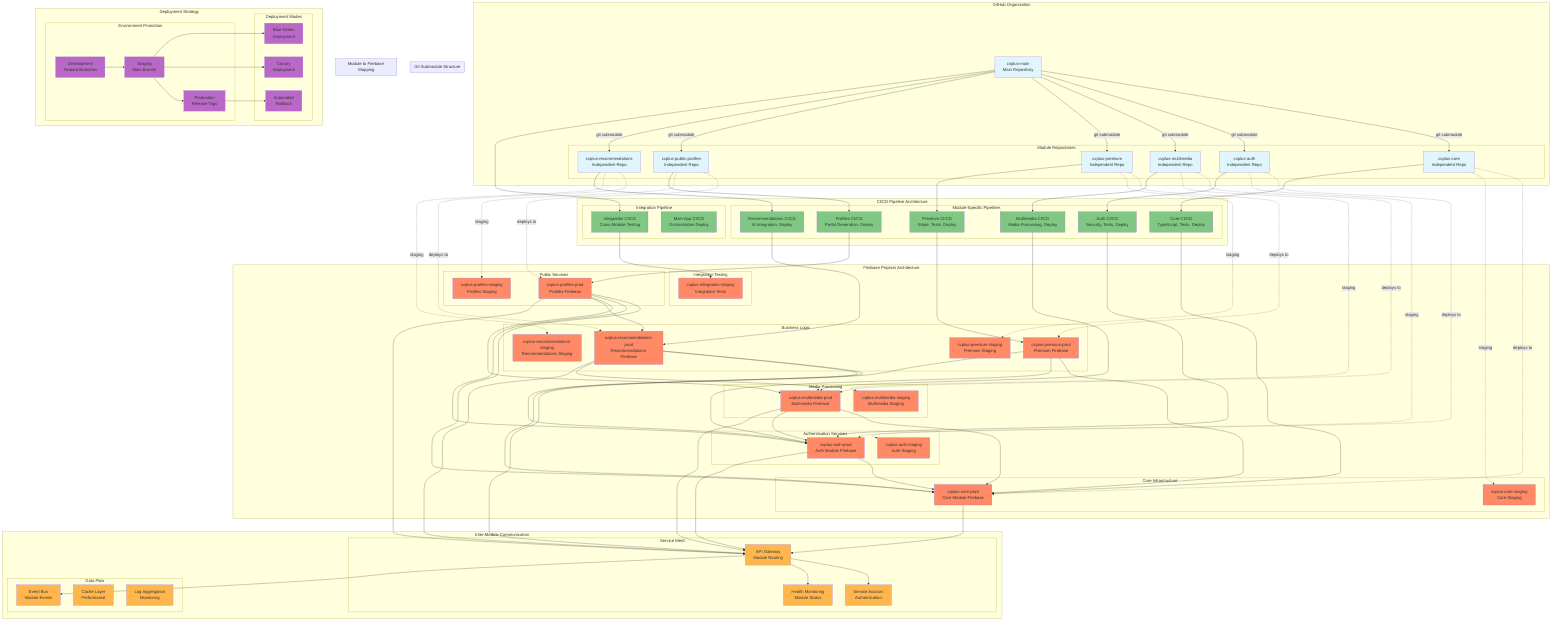 graph TB
    %% CVPlus Git Submodules & Individual Firebase Deployments Architecture
    %% Date: 2025-08-27
    %% Author: Gil Klainert

    subgraph "GitHub Organization"
        MAIN[cvplus-main<br/>Main Repository]
        
        subgraph "Module Repositories"
            CORE_REPO[cvplus-core<br/>Independent Repo]
            AUTH_REPO[cvplus-auth<br/>Independent Repo]  
            MULTI_REPO[cvplus-multimedia<br/>Independent Repo]
            PREM_REPO[cvplus-premium<br/>Independent Repo]
            PROF_REPO[cvplus-public-profiles<br/>Independent Repo]
            REC_REPO[cvplus-recommendations<br/>Independent Repo]
        end
    end

    subgraph "Git Submodule Structure"
        MAIN --> |git submodule| CORE_REPO
        MAIN --> |git submodule| AUTH_REPO
        MAIN --> |git submodule| MULTI_REPO
        MAIN --> |git submodule| PREM_REPO
        MAIN --> |git submodule| PROF_REPO
        MAIN --> |git submodule| REC_REPO
    end

    subgraph "Firebase Projects Architecture"
        subgraph "Core Infrastructure"
            CORE_FB[cvplus-core-prod<br/>Core Module Firebase]
            CORE_STAGE[cvplus-core-staging<br/>Core Staging]
        end
        
        subgraph "Authentication Services"
            AUTH_FB[cvplus-auth-prod<br/>Auth Module Firebase]
            AUTH_STAGE[cvplus-auth-staging<br/>Auth Staging]
        end
        
        subgraph "Media Processing"
            MULTI_FB[cvplus-multimedia-prod<br/>Multimedia Firebase]
            MULTI_STAGE[cvplus-multimedia-staging<br/>Multimedia Staging]
        end
        
        subgraph "Business Logic"
            PREM_FB[cvplus-premium-prod<br/>Premium Firebase]
            PREM_STAGE[cvplus-premium-staging<br/>Premium Staging]
            
            REC_FB[cvplus-recommendations-prod<br/>Recommendations Firebase]
            REC_STAGE[cvplus-recommendations-staging<br/>Recommendations Staging]
        end
        
        subgraph "Public Services"
            PROF_FB[cvplus-profiles-prod<br/>Profiles Firebase]
            PROF_STAGE[cvplus-profiles-staging<br/>Profiles Staging]
        end
        
        subgraph "Integration Testing"
            INT_FB[cvplus-integration-staging<br/>Integration Tests]
        end
    end

    subgraph "Module to Firebase Mapping"
        CORE_REPO -.->|deploys to| CORE_FB
        CORE_REPO -.->|staging| CORE_STAGE
        
        AUTH_REPO -.->|deploys to| AUTH_FB
        AUTH_REPO -.->|staging| AUTH_STAGE
        
        MULTI_REPO -.->|deploys to| MULTI_FB
        MULTI_REPO -.->|staging| MULTI_STAGE
        
        PREM_REPO -.->|deploys to| PREM_FB
        PREM_REPO -.->|staging| PREM_STAGE
        
        PROF_REPO -.->|deploys to| PROF_FB
        PROF_REPO -.->|staging| PROF_STAGE
        
        REC_REPO -.->|deploys to| REC_FB
        REC_REPO -.->|staging| REC_STAGE
    end

    subgraph "CI/CD Pipeline Architecture"
        subgraph "Module-Specific Pipelines"
            CORE_CI[Core CI/CD<br/>TypeScript, Tests, Deploy]
            AUTH_CI[Auth CI/CD<br/>Security, Tests, Deploy]
            MULTI_CI[Multimedia CI/CD<br/>Media Processing, Deploy]
            PREM_CI[Premium CI/CD<br/>Stripe, Tests, Deploy]
            PROF_CI[Profiles CI/CD<br/>Portal Generation, Deploy]
            REC_CI[Recommendations CI/CD<br/>AI Integration, Deploy]
        end
        
        subgraph "Integration Pipeline"
            INT_CI[Integration CI/CD<br/>Cross-Module Testing]
            MAIN_CI[Main App CI/CD<br/>Orchestration Deploy]
        end
    end

    subgraph "Inter-Module Communication"
        subgraph "Service Mesh"
            API_GW[API Gateway<br/>Module Routing]
            SERVICE_AUTH[Service Account<br/>Authentication]
            HEALTH_MON[Health Monitoring<br/>Module Status]
        end
        
        subgraph "Data Flow"
            EVENT_BUS[Event Bus<br/>Module Events]
            CACHE_LAYER[Cache Layer<br/>Performance]
            LOG_AGG[Log Aggregation<br/>Monitoring]
        end
    end

    subgraph "Deployment Strategy"
        subgraph "Environment Promotion"
            DEV[Development<br/>Feature Branches]
            STAGING[Staging<br/>Main Branch]
            PROD[Production<br/>Release Tags]
        end
        
        subgraph "Deployment Modes"
            BLUE_GREEN[Blue-Green<br/>Deployment]
            CANARY[Canary<br/>Deployment]
            ROLLBACK[Automated<br/>Rollback]
        end
    end

    %% Module Dependencies
    AUTH_FB --> CORE_FB
    MULTI_FB --> CORE_FB
    MULTI_FB --> AUTH_FB
    PREM_FB --> CORE_FB
    PREM_FB --> AUTH_FB
    REC_FB --> CORE_FB
    REC_FB --> AUTH_FB
    REC_FB --> MULTI_FB
    PROF_FB --> CORE_FB
    PROF_FB --> AUTH_FB
    PROF_FB --> MULTI_FB
    PROF_FB --> REC_FB

    %% CI/CD Flows
    CORE_REPO --> CORE_CI
    AUTH_REPO --> AUTH_CI
    MULTI_REPO --> MULTI_CI
    PREM_REPO --> PREM_CI
    PROF_REPO --> PROF_CI
    REC_REPO --> REC_CI

    CORE_CI --> CORE_FB
    AUTH_CI --> AUTH_FB
    MULTI_CI --> MULTI_FB
    PREM_CI --> PREM_FB
    PROF_CI --> PROF_FB
    REC_CI --> REC_FB

    %% Integration Testing
    MAIN --> INT_CI
    INT_CI --> INT_FB

    %% Service Communication
    CORE_FB --> API_GW
    AUTH_FB --> API_GW
    MULTI_FB --> API_GW
    PREM_FB --> API_GW
    REC_FB --> API_GW
    PROF_FB --> API_GW

    API_GW --> SERVICE_AUTH
    API_GW --> HEALTH_MON
    API_GW --> EVENT_BUS

    %% Deployment Flow
    DEV --> STAGING --> PROD
    STAGING --> BLUE_GREEN
    STAGING --> CANARY
    PROD --> ROLLBACK

    %% Style Classes
    classDef repo fill:#e1f5fe
    classDef firebase fill:#ff8a65
    classDef cicd fill:#81c784
    classDef communication fill:#ffb74d
    classDef deployment fill:#ba68c8

    class MAIN,CORE_REPO,AUTH_REPO,MULTI_REPO,PREM_REPO,PROF_REPO,REC_REPO repo
    class CORE_FB,AUTH_FB,MULTI_FB,PREM_FB,PROF_FB,REC_FB,CORE_STAGE,AUTH_STAGE,MULTI_STAGE,PREM_STAGE,PROF_STAGE,REC_STAGE,INT_FB firebase
    class CORE_CI,AUTH_CI,MULTI_CI,PREM_CI,PROF_CI,REC_CI,INT_CI,MAIN_CI cicd
    class API_GW,SERVICE_AUTH,HEALTH_MON,EVENT_BUS,CACHE_LAYER,LOG_AGG communication
    class DEV,STAGING,PROD,BLUE_GREEN,CANARY,ROLLBACK deployment